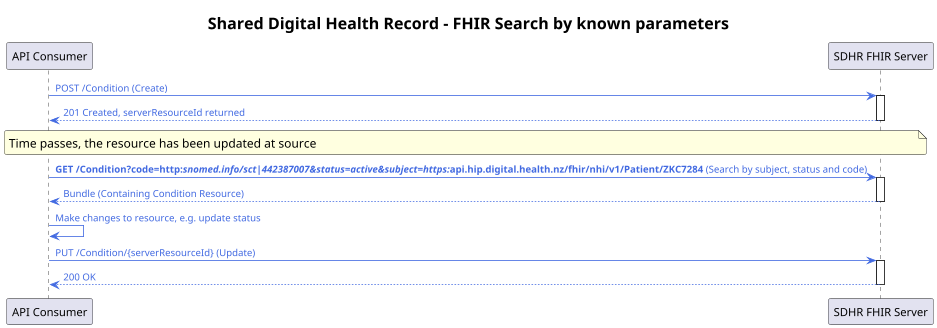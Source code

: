 @startuml

skinparam dpi 100 
scale max 300 width

skinparam ActivityDiamondBackgroundColor #RoyalBlue
skinparam ArrowColor #RoyalBlue   
skinparam ArrowFontColor #RoyalBlue   
skinparam ArrowFontSize 12
skinparam ArrowMessageAlignment right
skinparam BoxPadding 10
skinparam ClassFontSize 16
skinparam ClassFontStyle bold
skinparam ClassStereotypeFontSize 16
skinparam dpi 300
skinparam FooterFontSize 14
skinparam FooterFontStyle italic
skinparam LegendBackgroundColor #Snow
skinparam LegendFontName Helvetica
skinparam LegendFontSize 16
skinparam linetype ortho
skinparam nodesep 70
skinparam NoteBackgroundColor #LightYellow
skinparam NoteFontSize 15
skinparam NoteTextAlignment left
skinparam ranksep 60
skinparam roundcorner 5
skinparam TitleFontSize 20

title "Shared Digital Health Record - FHIR Search by known parameters"
participant "API Consumer" as Client
participant "SDHR FHIR Server" as Server

Client -> Server: POST /Condition (Create)
activate Server
Server --> Client: 201 Created, serverResourceId returned
deactivate Server

note over Client, Server: Time passes, the resource has been updated at source

Client -> Server: **GET /Condition?code=http://snomed.info/sct|442387007&status=active&subject=https://api.hip.digital.health.nz/fhir/nhi/v1/Patient/ZKC7284** (Search by subject, status and code)
activate Server
Server --> Client: Bundle (Containing Condition Resource)
deactivate Server
Client -> Client: Make changes to resource, e.g. update status
Client -> Server: PUT /Condition/{serverResourceId} (Update)
activate Server
Server --> Client: 200 OK
deactivate Server

@enduml
